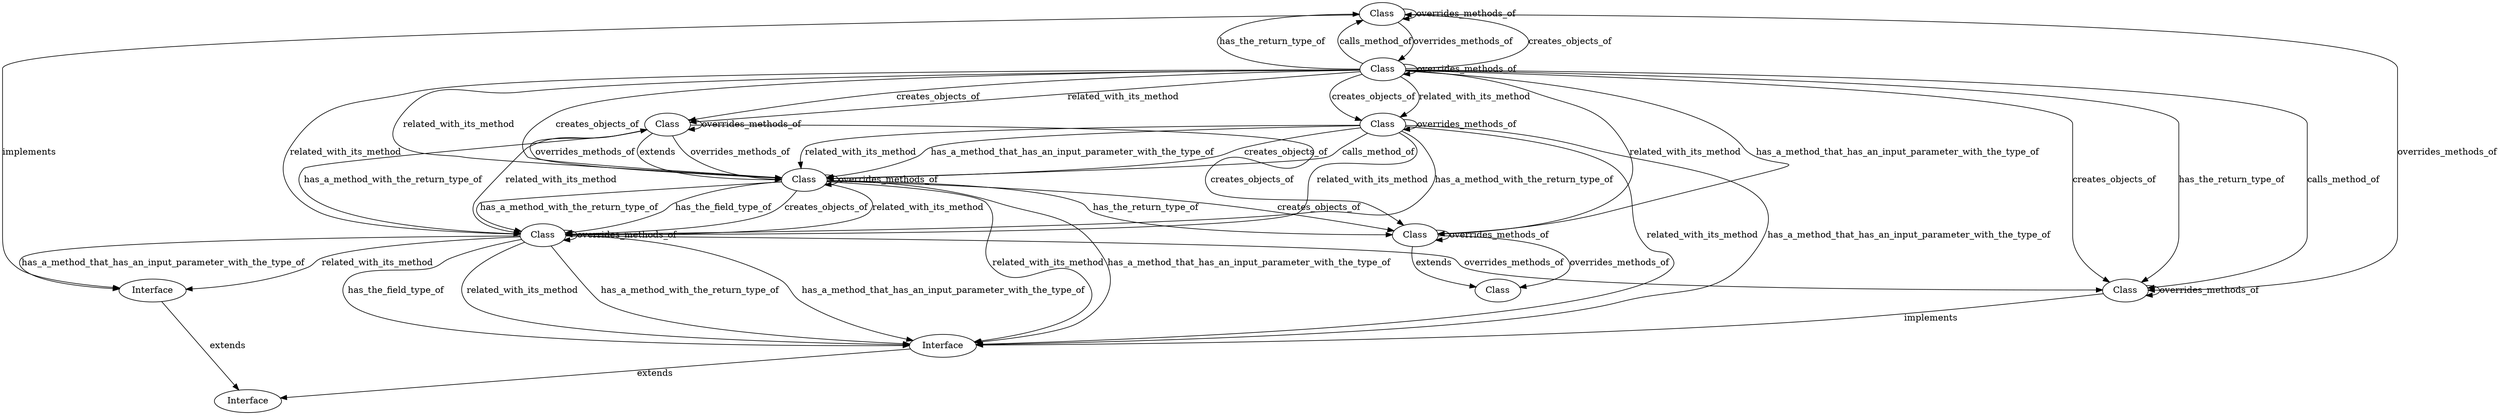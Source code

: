 // Subdue 5.2.2 graph in dot format

digraph SubdueGraph {
  1 [label="Class",color=black,fontcolor=black];
  2 [label="Class",color=black,fontcolor=black];
  3 [label="Interface",color=black,fontcolor=black];
  4 [label="Class",color=black,fontcolor=black];
  5 [label="Class",color=black,fontcolor=black];
  6 [label="Class",color=black,fontcolor=black];
  7 [label="Class",color=black,fontcolor=black];
  8 [label="Interface",color=black,fontcolor=black];
  9 [label="Class",color=black,fontcolor=black];
  10 [label="Class",color=black,fontcolor=black];
  11 [label="Class",color=black,fontcolor=black];
  12 [label="Interface",color=black,fontcolor=black];
  1 -> 11 [label="extends",color=black,fontcolor=black];
  2 -> 8 [label="implements",color=black,fontcolor=black];
  3 -> 12 [label="extends",color=black,fontcolor=black];
  4 -> 5 [label="extends",color=black,fontcolor=black];
  7 -> 3 [label="implements",color=black,fontcolor=black];
  8 -> 12 [label="extends",color=black,fontcolor=black];
  1 -> 11 [label="overrides_methods_of",color=black,fontcolor=black];
  1 -> 1 [label="overrides_methods_of",color=black,fontcolor=black];
  2 -> 2 [label="overrides_methods_of",color=black,fontcolor=black];
  4 -> 5 [label="overrides_methods_of",color=black,fontcolor=black];
  4 -> 10 [label="related_with_its_method",color=black,fontcolor=black];
  4 -> 10 [label="has_a_method_with_the_return_type_of",color=black,fontcolor=black];
  4 -> 4 [label="overrides_methods_of",color=black,fontcolor=black];
  4 -> 1 [label="creates_objects_of",color=black,fontcolor=black];
  5 -> 10 [label="has_the_field_type_of",color=black,fontcolor=black];
  5 -> 5 [label="overrides_methods_of",color=black,fontcolor=black];
  5 -> 10 [label="creates_objects_of",color=black,fontcolor=black];
  5 -> 8 [label="related_with_its_method",color=black,fontcolor=black];
  5 -> 8 [label="has_a_method_that_has_an_input_parameter_with_the_type_of",color=black,fontcolor=black];
  5 -> 10 [label="related_with_its_method",color=black,fontcolor=black];
  5 -> 10 [label="has_a_method_with_the_return_type_of",color=black,fontcolor=black];
  5 -> 4 [label="overrides_methods_of",color=black,fontcolor=black];
  5 -> 1 [label="creates_objects_of",color=black,fontcolor=black];
  5 -> 1 [label="has_the_return_type_of",color=black,fontcolor=black];
  6 -> 6 [label="overrides_methods_of",color=black,fontcolor=black];
  6 -> 10 [label="related_with_its_method",color=black,fontcolor=black];
  6 -> 9 [label="related_with_its_method",color=black,fontcolor=black];
  6 -> 9 [label="creates_objects_of",color=black,fontcolor=black];
  6 -> 5 [label="related_with_its_method",color=black,fontcolor=black];
  6 -> 5 [label="creates_objects_of",color=black,fontcolor=black];
  6 -> 2 [label="creates_objects_of",color=black,fontcolor=black];
  6 -> 4 [label="related_with_its_method",color=black,fontcolor=black];
  6 -> 4 [label="creates_objects_of",color=black,fontcolor=black];
  6 -> 2 [label="has_the_return_type_of",color=black,fontcolor=black];
  6 -> 2 [label="calls_method_of",color=black,fontcolor=black];
  6 -> 7 [label="creates_objects_of",color=black,fontcolor=black];
  6 -> 7 [label="has_the_return_type_of",color=black,fontcolor=black];
  6 -> 1 [label="related_with_its_method",color=black,fontcolor=black];
  6 -> 1 [label="has_a_method_that_has_an_input_parameter_with_the_type_of",color=black,fontcolor=black];
  6 -> 7 [label="calls_method_of",color=black,fontcolor=black];
  7 -> 7 [label="overrides_methods_of",color=black,fontcolor=black];
  7 -> 6 [label="overrides_methods_of",color=black,fontcolor=black];
  7 -> 2 [label="overrides_methods_of",color=black,fontcolor=black];
  9 -> 10 [label="related_with_its_method",color=black,fontcolor=black];
  9 -> 10 [label="has_a_method_with_the_return_type_of",color=black,fontcolor=black];
  9 -> 9 [label="overrides_methods_of",color=black,fontcolor=black];
  9 -> 5 [label="related_with_its_method",color=black,fontcolor=black];
  9 -> 5 [label="has_a_method_that_has_an_input_parameter_with_the_type_of",color=black,fontcolor=black];
  9 -> 8 [label="related_with_its_method",color=black,fontcolor=black];
  9 -> 8 [label="has_a_method_that_has_an_input_parameter_with_the_type_of",color=black,fontcolor=black];
  9 -> 5 [label="creates_objects_of",color=black,fontcolor=black];
  9 -> 5 [label="calls_method_of",color=black,fontcolor=black];
  10 -> 8 [label="has_the_field_type_of",color=black,fontcolor=black];
  10 -> 10 [label="overrides_methods_of",color=black,fontcolor=black];
  10 -> 8 [label="related_with_its_method",color=black,fontcolor=black];
  10 -> 8 [label="has_a_method_with_the_return_type_of",color=black,fontcolor=black];
  10 -> 2 [label="overrides_methods_of",color=black,fontcolor=black];
  10 -> 8 [label="has_a_method_that_has_an_input_parameter_with_the_type_of",color=black,fontcolor=black];
  10 -> 3 [label="related_with_its_method",color=black,fontcolor=black];
  10 -> 3 [label="has_a_method_that_has_an_input_parameter_with_the_type_of",color=black,fontcolor=black];
}
